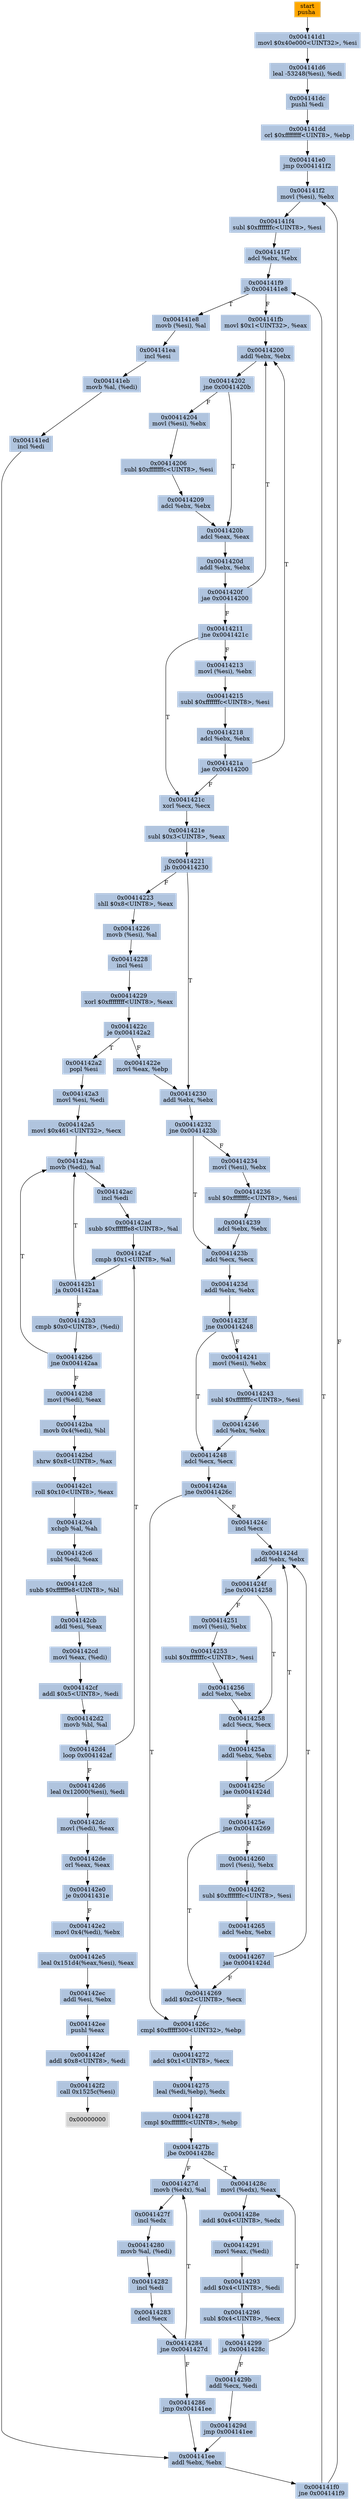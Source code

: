 digraph G {
node[shape=rectangle,style=filled,fillcolor=lightsteelblue,color=lightsteelblue]
bgcolor="transparent"
a0x004141d0pusha_[label="start\npusha ",fillcolor="orange",color="lightgrey"];
a0x004141d1movl_0x40e000UINT32_esi[label="0x004141d1\nmovl $0x40e000<UINT32>, %esi"];
a0x004141d6leal__53248esi__edi[label="0x004141d6\nleal -53248(%esi), %edi"];
a0x004141dcpushl_edi[label="0x004141dc\npushl %edi"];
a0x004141ddorl_0xffffffffUINT8_ebp[label="0x004141dd\norl $0xffffffff<UINT8>, %ebp"];
a0x004141e0jmp_0x004141f2[label="0x004141e0\njmp 0x004141f2"];
a0x004141f2movl_esi__ebx[label="0x004141f2\nmovl (%esi), %ebx"];
a0x004141f4subl_0xfffffffcUINT8_esi[label="0x004141f4\nsubl $0xfffffffc<UINT8>, %esi"];
a0x004141f7adcl_ebx_ebx[label="0x004141f7\nadcl %ebx, %ebx"];
a0x004141f9jb_0x004141e8[label="0x004141f9\njb 0x004141e8"];
a0x004141e8movb_esi__al[label="0x004141e8\nmovb (%esi), %al"];
a0x004141eaincl_esi[label="0x004141ea\nincl %esi"];
a0x004141ebmovb_al_edi_[label="0x004141eb\nmovb %al, (%edi)"];
a0x004141edincl_edi[label="0x004141ed\nincl %edi"];
a0x004141eeaddl_ebx_ebx[label="0x004141ee\naddl %ebx, %ebx"];
a0x004141f0jne_0x004141f9[label="0x004141f0\njne 0x004141f9"];
a0x004141fbmovl_0x1UINT32_eax[label="0x004141fb\nmovl $0x1<UINT32>, %eax"];
a0x00414200addl_ebx_ebx[label="0x00414200\naddl %ebx, %ebx"];
a0x00414202jne_0x0041420b[label="0x00414202\njne 0x0041420b"];
a0x0041420badcl_eax_eax[label="0x0041420b\nadcl %eax, %eax"];
a0x0041420daddl_ebx_ebx[label="0x0041420d\naddl %ebx, %ebx"];
a0x0041420fjae_0x00414200[label="0x0041420f\njae 0x00414200"];
a0x00414211jne_0x0041421c[label="0x00414211\njne 0x0041421c"];
a0x0041421cxorl_ecx_ecx[label="0x0041421c\nxorl %ecx, %ecx"];
a0x0041421esubl_0x3UINT8_eax[label="0x0041421e\nsubl $0x3<UINT8>, %eax"];
a0x00414221jb_0x00414230[label="0x00414221\njb 0x00414230"];
a0x00414230addl_ebx_ebx[label="0x00414230\naddl %ebx, %ebx"];
a0x00414232jne_0x0041423b[label="0x00414232\njne 0x0041423b"];
a0x0041423badcl_ecx_ecx[label="0x0041423b\nadcl %ecx, %ecx"];
a0x0041423daddl_ebx_ebx[label="0x0041423d\naddl %ebx, %ebx"];
a0x0041423fjne_0x00414248[label="0x0041423f\njne 0x00414248"];
a0x00414248adcl_ecx_ecx[label="0x00414248\nadcl %ecx, %ecx"];
a0x0041424ajne_0x0041426c[label="0x0041424a\njne 0x0041426c"];
a0x0041424cincl_ecx[label="0x0041424c\nincl %ecx"];
a0x0041424daddl_ebx_ebx[label="0x0041424d\naddl %ebx, %ebx"];
a0x0041424fjne_0x00414258[label="0x0041424f\njne 0x00414258"];
a0x00414258adcl_ecx_ecx[label="0x00414258\nadcl %ecx, %ecx"];
a0x0041425aaddl_ebx_ebx[label="0x0041425a\naddl %ebx, %ebx"];
a0x0041425cjae_0x0041424d[label="0x0041425c\njae 0x0041424d"];
a0x0041425ejne_0x00414269[label="0x0041425e\njne 0x00414269"];
a0x00414269addl_0x2UINT8_ecx[label="0x00414269\naddl $0x2<UINT8>, %ecx"];
a0x0041426ccmpl_0xfffff300UINT32_ebp[label="0x0041426c\ncmpl $0xfffff300<UINT32>, %ebp"];
a0x00414272adcl_0x1UINT8_ecx[label="0x00414272\nadcl $0x1<UINT8>, %ecx"];
a0x00414275leal_ediebp__edx[label="0x00414275\nleal (%edi,%ebp), %edx"];
a0x00414278cmpl_0xfffffffcUINT8_ebp[label="0x00414278\ncmpl $0xfffffffc<UINT8>, %ebp"];
a0x0041427bjbe_0x0041428c[label="0x0041427b\njbe 0x0041428c"];
a0x0041427dmovb_edx__al[label="0x0041427d\nmovb (%edx), %al"];
a0x0041427fincl_edx[label="0x0041427f\nincl %edx"];
a0x00414280movb_al_edi_[label="0x00414280\nmovb %al, (%edi)"];
a0x00414282incl_edi[label="0x00414282\nincl %edi"];
a0x00414283decl_ecx[label="0x00414283\ndecl %ecx"];
a0x00414284jne_0x0041427d[label="0x00414284\njne 0x0041427d"];
a0x00414286jmp_0x004141ee[label="0x00414286\njmp 0x004141ee"];
a0x00414223shll_0x8UINT8_eax[label="0x00414223\nshll $0x8<UINT8>, %eax"];
a0x00414226movb_esi__al[label="0x00414226\nmovb (%esi), %al"];
a0x00414228incl_esi[label="0x00414228\nincl %esi"];
a0x00414229xorl_0xffffffffUINT8_eax[label="0x00414229\nxorl $0xffffffff<UINT8>, %eax"];
a0x0041422cje_0x004142a2[label="0x0041422c\nje 0x004142a2"];
a0x0041422emovl_eax_ebp[label="0x0041422e\nmovl %eax, %ebp"];
a0x0041428cmovl_edx__eax[label="0x0041428c\nmovl (%edx), %eax"];
a0x0041428eaddl_0x4UINT8_edx[label="0x0041428e\naddl $0x4<UINT8>, %edx"];
a0x00414291movl_eax_edi_[label="0x00414291\nmovl %eax, (%edi)"];
a0x00414293addl_0x4UINT8_edi[label="0x00414293\naddl $0x4<UINT8>, %edi"];
a0x00414296subl_0x4UINT8_ecx[label="0x00414296\nsubl $0x4<UINT8>, %ecx"];
a0x00414299ja_0x0041428c[label="0x00414299\nja 0x0041428c"];
a0x0041429baddl_ecx_edi[label="0x0041429b\naddl %ecx, %edi"];
a0x0041429djmp_0x004141ee[label="0x0041429d\njmp 0x004141ee"];
a0x00414213movl_esi__ebx[label="0x00414213\nmovl (%esi), %ebx"];
a0x00414215subl_0xfffffffcUINT8_esi[label="0x00414215\nsubl $0xfffffffc<UINT8>, %esi"];
a0x00414218adcl_ebx_ebx[label="0x00414218\nadcl %ebx, %ebx"];
a0x0041421ajae_0x00414200[label="0x0041421a\njae 0x00414200"];
a0x00414204movl_esi__ebx[label="0x00414204\nmovl (%esi), %ebx"];
a0x00414206subl_0xfffffffcUINT8_esi[label="0x00414206\nsubl $0xfffffffc<UINT8>, %esi"];
a0x00414209adcl_ebx_ebx[label="0x00414209\nadcl %ebx, %ebx"];
a0x00414260movl_esi__ebx[label="0x00414260\nmovl (%esi), %ebx"];
a0x00414262subl_0xfffffffcUINT8_esi[label="0x00414262\nsubl $0xfffffffc<UINT8>, %esi"];
a0x00414265adcl_ebx_ebx[label="0x00414265\nadcl %ebx, %ebx"];
a0x00414267jae_0x0041424d[label="0x00414267\njae 0x0041424d"];
a0x00414234movl_esi__ebx[label="0x00414234\nmovl (%esi), %ebx"];
a0x00414236subl_0xfffffffcUINT8_esi[label="0x00414236\nsubl $0xfffffffc<UINT8>, %esi"];
a0x00414239adcl_ebx_ebx[label="0x00414239\nadcl %ebx, %ebx"];
a0x00414241movl_esi__ebx[label="0x00414241\nmovl (%esi), %ebx"];
a0x00414243subl_0xfffffffcUINT8_esi[label="0x00414243\nsubl $0xfffffffc<UINT8>, %esi"];
a0x00414246adcl_ebx_ebx[label="0x00414246\nadcl %ebx, %ebx"];
a0x00414251movl_esi__ebx[label="0x00414251\nmovl (%esi), %ebx"];
a0x00414253subl_0xfffffffcUINT8_esi[label="0x00414253\nsubl $0xfffffffc<UINT8>, %esi"];
a0x00414256adcl_ebx_ebx[label="0x00414256\nadcl %ebx, %ebx"];
a0x004142a2popl_esi[label="0x004142a2\npopl %esi"];
a0x004142a3movl_esi_edi[label="0x004142a3\nmovl %esi, %edi"];
a0x004142a5movl_0x461UINT32_ecx[label="0x004142a5\nmovl $0x461<UINT32>, %ecx"];
a0x004142aamovb_edi__al[label="0x004142aa\nmovb (%edi), %al"];
a0x004142acincl_edi[label="0x004142ac\nincl %edi"];
a0x004142adsubb_0xffffffe8UINT8_al[label="0x004142ad\nsubb $0xffffffe8<UINT8>, %al"];
a0x004142afcmpb_0x1UINT8_al[label="0x004142af\ncmpb $0x1<UINT8>, %al"];
a0x004142b1ja_0x004142aa[label="0x004142b1\nja 0x004142aa"];
a0x004142b3cmpb_0x0UINT8_edi_[label="0x004142b3\ncmpb $0x0<UINT8>, (%edi)"];
a0x004142b6jne_0x004142aa[label="0x004142b6\njne 0x004142aa"];
a0x004142b8movl_edi__eax[label="0x004142b8\nmovl (%edi), %eax"];
a0x004142bamovb_0x4edi__bl[label="0x004142ba\nmovb 0x4(%edi), %bl"];
a0x004142bdshrw_0x8UINT8_ax[label="0x004142bd\nshrw $0x8<UINT8>, %ax"];
a0x004142c1roll_0x10UINT8_eax[label="0x004142c1\nroll $0x10<UINT8>, %eax"];
a0x004142c4xchgb_al_ah[label="0x004142c4\nxchgb %al, %ah"];
a0x004142c6subl_edi_eax[label="0x004142c6\nsubl %edi, %eax"];
a0x004142c8subb_0xffffffe8UINT8_bl[label="0x004142c8\nsubb $0xffffffe8<UINT8>, %bl"];
a0x004142cbaddl_esi_eax[label="0x004142cb\naddl %esi, %eax"];
a0x004142cdmovl_eax_edi_[label="0x004142cd\nmovl %eax, (%edi)"];
a0x004142cfaddl_0x5UINT8_edi[label="0x004142cf\naddl $0x5<UINT8>, %edi"];
a0x004142d2movb_bl_al[label="0x004142d2\nmovb %bl, %al"];
a0x004142d4loop_0x004142af[label="0x004142d4\nloop 0x004142af"];
a0x004142d6leal_0x12000esi__edi[label="0x004142d6\nleal 0x12000(%esi), %edi"];
a0x004142dcmovl_edi__eax[label="0x004142dc\nmovl (%edi), %eax"];
a0x004142deorl_eax_eax[label="0x004142de\norl %eax, %eax"];
a0x004142e0je_0x0041431e[label="0x004142e0\nje 0x0041431e"];
a0x004142e2movl_0x4edi__ebx[label="0x004142e2\nmovl 0x4(%edi), %ebx"];
a0x004142e5leal_0x151d4eaxesi__eax[label="0x004142e5\nleal 0x151d4(%eax,%esi), %eax"];
a0x004142ecaddl_esi_ebx[label="0x004142ec\naddl %esi, %ebx"];
a0x004142eepushl_eax[label="0x004142ee\npushl %eax"];
a0x004142efaddl_0x8UINT8_edi[label="0x004142ef\naddl $0x8<UINT8>, %edi"];
a0x004142f2call_0x1525cesi_[label="0x004142f2\ncall 0x1525c(%esi)"];
a0x00000000[label="0x00000000",fillcolor="lightgrey",color="lightgrey"];
a0x004141d0pusha_ -> a0x004141d1movl_0x40e000UINT32_esi [color="#000000"];
a0x004141d1movl_0x40e000UINT32_esi -> a0x004141d6leal__53248esi__edi [color="#000000"];
a0x004141d6leal__53248esi__edi -> a0x004141dcpushl_edi [color="#000000"];
a0x004141dcpushl_edi -> a0x004141ddorl_0xffffffffUINT8_ebp [color="#000000"];
a0x004141ddorl_0xffffffffUINT8_ebp -> a0x004141e0jmp_0x004141f2 [color="#000000"];
a0x004141e0jmp_0x004141f2 -> a0x004141f2movl_esi__ebx [color="#000000"];
a0x004141f2movl_esi__ebx -> a0x004141f4subl_0xfffffffcUINT8_esi [color="#000000"];
a0x004141f4subl_0xfffffffcUINT8_esi -> a0x004141f7adcl_ebx_ebx [color="#000000"];
a0x004141f7adcl_ebx_ebx -> a0x004141f9jb_0x004141e8 [color="#000000"];
a0x004141f9jb_0x004141e8 -> a0x004141e8movb_esi__al [color="#000000",label="T"];
a0x004141e8movb_esi__al -> a0x004141eaincl_esi [color="#000000"];
a0x004141eaincl_esi -> a0x004141ebmovb_al_edi_ [color="#000000"];
a0x004141ebmovb_al_edi_ -> a0x004141edincl_edi [color="#000000"];
a0x004141edincl_edi -> a0x004141eeaddl_ebx_ebx [color="#000000"];
a0x004141eeaddl_ebx_ebx -> a0x004141f0jne_0x004141f9 [color="#000000"];
a0x004141f0jne_0x004141f9 -> a0x004141f9jb_0x004141e8 [color="#000000",label="T"];
a0x004141f9jb_0x004141e8 -> a0x004141fbmovl_0x1UINT32_eax [color="#000000",label="F"];
a0x004141fbmovl_0x1UINT32_eax -> a0x00414200addl_ebx_ebx [color="#000000"];
a0x00414200addl_ebx_ebx -> a0x00414202jne_0x0041420b [color="#000000"];
a0x00414202jne_0x0041420b -> a0x0041420badcl_eax_eax [color="#000000",label="T"];
a0x0041420badcl_eax_eax -> a0x0041420daddl_ebx_ebx [color="#000000"];
a0x0041420daddl_ebx_ebx -> a0x0041420fjae_0x00414200 [color="#000000"];
a0x0041420fjae_0x00414200 -> a0x00414211jne_0x0041421c [color="#000000",label="F"];
a0x00414211jne_0x0041421c -> a0x0041421cxorl_ecx_ecx [color="#000000",label="T"];
a0x0041421cxorl_ecx_ecx -> a0x0041421esubl_0x3UINT8_eax [color="#000000"];
a0x0041421esubl_0x3UINT8_eax -> a0x00414221jb_0x00414230 [color="#000000"];
a0x00414221jb_0x00414230 -> a0x00414230addl_ebx_ebx [color="#000000",label="T"];
a0x00414230addl_ebx_ebx -> a0x00414232jne_0x0041423b [color="#000000"];
a0x00414232jne_0x0041423b -> a0x0041423badcl_ecx_ecx [color="#000000",label="T"];
a0x0041423badcl_ecx_ecx -> a0x0041423daddl_ebx_ebx [color="#000000"];
a0x0041423daddl_ebx_ebx -> a0x0041423fjne_0x00414248 [color="#000000"];
a0x0041423fjne_0x00414248 -> a0x00414248adcl_ecx_ecx [color="#000000",label="T"];
a0x00414248adcl_ecx_ecx -> a0x0041424ajne_0x0041426c [color="#000000"];
a0x0041424ajne_0x0041426c -> a0x0041424cincl_ecx [color="#000000",label="F"];
a0x0041424cincl_ecx -> a0x0041424daddl_ebx_ebx [color="#000000"];
a0x0041424daddl_ebx_ebx -> a0x0041424fjne_0x00414258 [color="#000000"];
a0x0041424fjne_0x00414258 -> a0x00414258adcl_ecx_ecx [color="#000000",label="T"];
a0x00414258adcl_ecx_ecx -> a0x0041425aaddl_ebx_ebx [color="#000000"];
a0x0041425aaddl_ebx_ebx -> a0x0041425cjae_0x0041424d [color="#000000"];
a0x0041425cjae_0x0041424d -> a0x0041424daddl_ebx_ebx [color="#000000",label="T"];
a0x0041425cjae_0x0041424d -> a0x0041425ejne_0x00414269 [color="#000000",label="F"];
a0x0041425ejne_0x00414269 -> a0x00414269addl_0x2UINT8_ecx [color="#000000",label="T"];
a0x00414269addl_0x2UINT8_ecx -> a0x0041426ccmpl_0xfffff300UINT32_ebp [color="#000000"];
a0x0041426ccmpl_0xfffff300UINT32_ebp -> a0x00414272adcl_0x1UINT8_ecx [color="#000000"];
a0x00414272adcl_0x1UINT8_ecx -> a0x00414275leal_ediebp__edx [color="#000000"];
a0x00414275leal_ediebp__edx -> a0x00414278cmpl_0xfffffffcUINT8_ebp [color="#000000"];
a0x00414278cmpl_0xfffffffcUINT8_ebp -> a0x0041427bjbe_0x0041428c [color="#000000"];
a0x0041427bjbe_0x0041428c -> a0x0041427dmovb_edx__al [color="#000000",label="F"];
a0x0041427dmovb_edx__al -> a0x0041427fincl_edx [color="#000000"];
a0x0041427fincl_edx -> a0x00414280movb_al_edi_ [color="#000000"];
a0x00414280movb_al_edi_ -> a0x00414282incl_edi [color="#000000"];
a0x00414282incl_edi -> a0x00414283decl_ecx [color="#000000"];
a0x00414283decl_ecx -> a0x00414284jne_0x0041427d [color="#000000"];
a0x00414284jne_0x0041427d -> a0x0041427dmovb_edx__al [color="#000000",label="T"];
a0x00414284jne_0x0041427d -> a0x00414286jmp_0x004141ee [color="#000000",label="F"];
a0x00414286jmp_0x004141ee -> a0x004141eeaddl_ebx_ebx [color="#000000"];
a0x00414221jb_0x00414230 -> a0x00414223shll_0x8UINT8_eax [color="#000000",label="F"];
a0x00414223shll_0x8UINT8_eax -> a0x00414226movb_esi__al [color="#000000"];
a0x00414226movb_esi__al -> a0x00414228incl_esi [color="#000000"];
a0x00414228incl_esi -> a0x00414229xorl_0xffffffffUINT8_eax [color="#000000"];
a0x00414229xorl_0xffffffffUINT8_eax -> a0x0041422cje_0x004142a2 [color="#000000"];
a0x0041422cje_0x004142a2 -> a0x0041422emovl_eax_ebp [color="#000000",label="F"];
a0x0041422emovl_eax_ebp -> a0x00414230addl_ebx_ebx [color="#000000"];
a0x0041427bjbe_0x0041428c -> a0x0041428cmovl_edx__eax [color="#000000",label="T"];
a0x0041428cmovl_edx__eax -> a0x0041428eaddl_0x4UINT8_edx [color="#000000"];
a0x0041428eaddl_0x4UINT8_edx -> a0x00414291movl_eax_edi_ [color="#000000"];
a0x00414291movl_eax_edi_ -> a0x00414293addl_0x4UINT8_edi [color="#000000"];
a0x00414293addl_0x4UINT8_edi -> a0x00414296subl_0x4UINT8_ecx [color="#000000"];
a0x00414296subl_0x4UINT8_ecx -> a0x00414299ja_0x0041428c [color="#000000"];
a0x00414299ja_0x0041428c -> a0x0041428cmovl_edx__eax [color="#000000",label="T"];
a0x00414299ja_0x0041428c -> a0x0041429baddl_ecx_edi [color="#000000",label="F"];
a0x0041429baddl_ecx_edi -> a0x0041429djmp_0x004141ee [color="#000000"];
a0x0041429djmp_0x004141ee -> a0x004141eeaddl_ebx_ebx [color="#000000"];
a0x004141f0jne_0x004141f9 -> a0x004141f2movl_esi__ebx [color="#000000",label="F"];
a0x0041424ajne_0x0041426c -> a0x0041426ccmpl_0xfffff300UINT32_ebp [color="#000000",label="T"];
a0x00414211jne_0x0041421c -> a0x00414213movl_esi__ebx [color="#000000",label="F"];
a0x00414213movl_esi__ebx -> a0x00414215subl_0xfffffffcUINT8_esi [color="#000000"];
a0x00414215subl_0xfffffffcUINT8_esi -> a0x00414218adcl_ebx_ebx [color="#000000"];
a0x00414218adcl_ebx_ebx -> a0x0041421ajae_0x00414200 [color="#000000"];
a0x0041421ajae_0x00414200 -> a0x0041421cxorl_ecx_ecx [color="#000000",label="F"];
a0x00414202jne_0x0041420b -> a0x00414204movl_esi__ebx [color="#000000",label="F"];
a0x00414204movl_esi__ebx -> a0x00414206subl_0xfffffffcUINT8_esi [color="#000000"];
a0x00414206subl_0xfffffffcUINT8_esi -> a0x00414209adcl_ebx_ebx [color="#000000"];
a0x00414209adcl_ebx_ebx -> a0x0041420badcl_eax_eax [color="#000000"];
a0x0041420fjae_0x00414200 -> a0x00414200addl_ebx_ebx [color="#000000",label="T"];
a0x0041425ejne_0x00414269 -> a0x00414260movl_esi__ebx [color="#000000",label="F"];
a0x00414260movl_esi__ebx -> a0x00414262subl_0xfffffffcUINT8_esi [color="#000000"];
a0x00414262subl_0xfffffffcUINT8_esi -> a0x00414265adcl_ebx_ebx [color="#000000"];
a0x00414265adcl_ebx_ebx -> a0x00414267jae_0x0041424d [color="#000000"];
a0x00414267jae_0x0041424d -> a0x0041424daddl_ebx_ebx [color="#000000",label="T"];
a0x00414232jne_0x0041423b -> a0x00414234movl_esi__ebx [color="#000000",label="F"];
a0x00414234movl_esi__ebx -> a0x00414236subl_0xfffffffcUINT8_esi [color="#000000"];
a0x00414236subl_0xfffffffcUINT8_esi -> a0x00414239adcl_ebx_ebx [color="#000000"];
a0x00414239adcl_ebx_ebx -> a0x0041423badcl_ecx_ecx [color="#000000"];
a0x00414267jae_0x0041424d -> a0x00414269addl_0x2UINT8_ecx [color="#000000",label="F"];
a0x0041423fjne_0x00414248 -> a0x00414241movl_esi__ebx [color="#000000",label="F"];
a0x00414241movl_esi__ebx -> a0x00414243subl_0xfffffffcUINT8_esi [color="#000000"];
a0x00414243subl_0xfffffffcUINT8_esi -> a0x00414246adcl_ebx_ebx [color="#000000"];
a0x00414246adcl_ebx_ebx -> a0x00414248adcl_ecx_ecx [color="#000000"];
a0x0041424fjne_0x00414258 -> a0x00414251movl_esi__ebx [color="#000000",label="F"];
a0x00414251movl_esi__ebx -> a0x00414253subl_0xfffffffcUINT8_esi [color="#000000"];
a0x00414253subl_0xfffffffcUINT8_esi -> a0x00414256adcl_ebx_ebx [color="#000000"];
a0x00414256adcl_ebx_ebx -> a0x00414258adcl_ecx_ecx [color="#000000"];
a0x0041421ajae_0x00414200 -> a0x00414200addl_ebx_ebx [color="#000000",label="T"];
a0x0041422cje_0x004142a2 -> a0x004142a2popl_esi [color="#000000",label="T"];
a0x004142a2popl_esi -> a0x004142a3movl_esi_edi [color="#000000"];
a0x004142a3movl_esi_edi -> a0x004142a5movl_0x461UINT32_ecx [color="#000000"];
a0x004142a5movl_0x461UINT32_ecx -> a0x004142aamovb_edi__al [color="#000000"];
a0x004142aamovb_edi__al -> a0x004142acincl_edi [color="#000000"];
a0x004142acincl_edi -> a0x004142adsubb_0xffffffe8UINT8_al [color="#000000"];
a0x004142adsubb_0xffffffe8UINT8_al -> a0x004142afcmpb_0x1UINT8_al [color="#000000"];
a0x004142afcmpb_0x1UINT8_al -> a0x004142b1ja_0x004142aa [color="#000000"];
a0x004142b1ja_0x004142aa -> a0x004142aamovb_edi__al [color="#000000",label="T"];
a0x004142b1ja_0x004142aa -> a0x004142b3cmpb_0x0UINT8_edi_ [color="#000000",label="F"];
a0x004142b3cmpb_0x0UINT8_edi_ -> a0x004142b6jne_0x004142aa [color="#000000"];
a0x004142b6jne_0x004142aa -> a0x004142aamovb_edi__al [color="#000000",label="T"];
a0x004142b6jne_0x004142aa -> a0x004142b8movl_edi__eax [color="#000000",label="F"];
a0x004142b8movl_edi__eax -> a0x004142bamovb_0x4edi__bl [color="#000000"];
a0x004142bamovb_0x4edi__bl -> a0x004142bdshrw_0x8UINT8_ax [color="#000000"];
a0x004142bdshrw_0x8UINT8_ax -> a0x004142c1roll_0x10UINT8_eax [color="#000000"];
a0x004142c1roll_0x10UINT8_eax -> a0x004142c4xchgb_al_ah [color="#000000"];
a0x004142c4xchgb_al_ah -> a0x004142c6subl_edi_eax [color="#000000"];
a0x004142c6subl_edi_eax -> a0x004142c8subb_0xffffffe8UINT8_bl [color="#000000"];
a0x004142c8subb_0xffffffe8UINT8_bl -> a0x004142cbaddl_esi_eax [color="#000000"];
a0x004142cbaddl_esi_eax -> a0x004142cdmovl_eax_edi_ [color="#000000"];
a0x004142cdmovl_eax_edi_ -> a0x004142cfaddl_0x5UINT8_edi [color="#000000"];
a0x004142cfaddl_0x5UINT8_edi -> a0x004142d2movb_bl_al [color="#000000"];
a0x004142d2movb_bl_al -> a0x004142d4loop_0x004142af [color="#000000"];
a0x004142d4loop_0x004142af -> a0x004142afcmpb_0x1UINT8_al [color="#000000",label="T"];
a0x004142d4loop_0x004142af -> a0x004142d6leal_0x12000esi__edi [color="#000000",label="F"];
a0x004142d6leal_0x12000esi__edi -> a0x004142dcmovl_edi__eax [color="#000000"];
a0x004142dcmovl_edi__eax -> a0x004142deorl_eax_eax [color="#000000"];
a0x004142deorl_eax_eax -> a0x004142e0je_0x0041431e [color="#000000"];
a0x004142e0je_0x0041431e -> a0x004142e2movl_0x4edi__ebx [color="#000000",label="F"];
a0x004142e2movl_0x4edi__ebx -> a0x004142e5leal_0x151d4eaxesi__eax [color="#000000"];
a0x004142e5leal_0x151d4eaxesi__eax -> a0x004142ecaddl_esi_ebx [color="#000000"];
a0x004142ecaddl_esi_ebx -> a0x004142eepushl_eax [color="#000000"];
a0x004142eepushl_eax -> a0x004142efaddl_0x8UINT8_edi [color="#000000"];
a0x004142efaddl_0x8UINT8_edi -> a0x004142f2call_0x1525cesi_ [color="#000000"];
a0x004142f2call_0x1525cesi_ -> a0x00000000 [color="#000000"];
}
